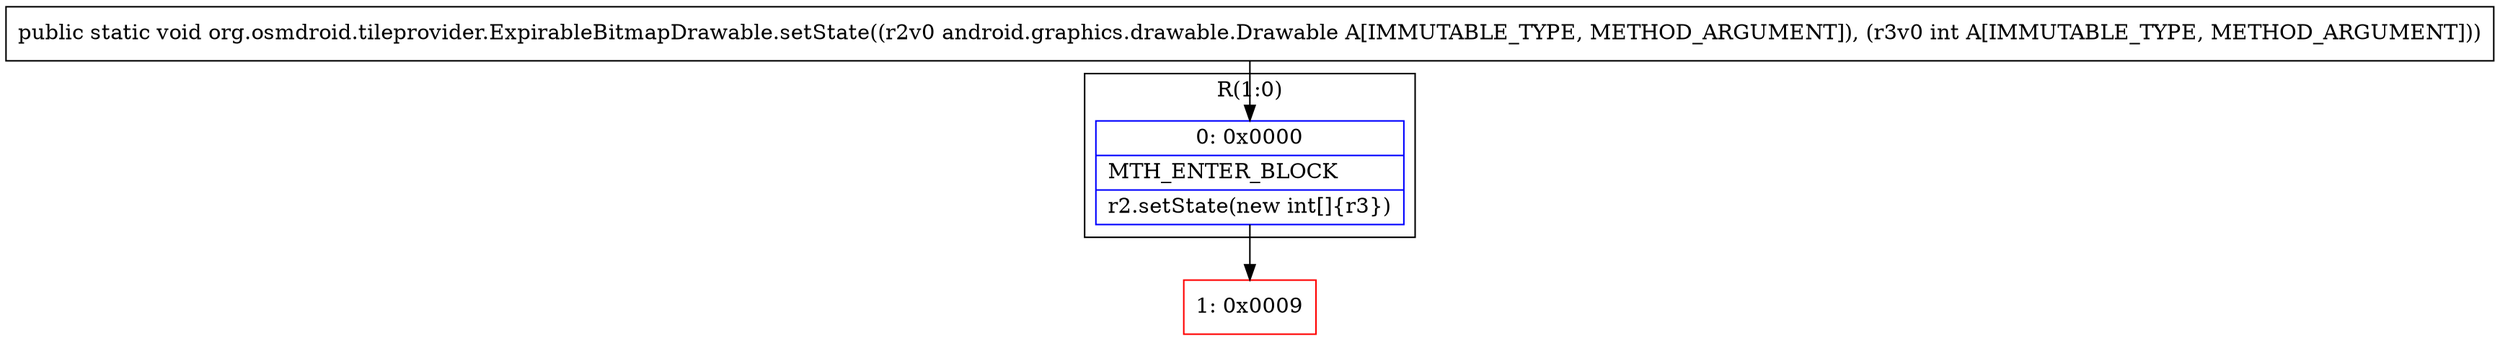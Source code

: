 digraph "CFG fororg.osmdroid.tileprovider.ExpirableBitmapDrawable.setState(Landroid\/graphics\/drawable\/Drawable;I)V" {
subgraph cluster_Region_568755513 {
label = "R(1:0)";
node [shape=record,color=blue];
Node_0 [shape=record,label="{0\:\ 0x0000|MTH_ENTER_BLOCK\l|r2.setState(new int[]\{r3\})\l}"];
}
Node_1 [shape=record,color=red,label="{1\:\ 0x0009}"];
MethodNode[shape=record,label="{public static void org.osmdroid.tileprovider.ExpirableBitmapDrawable.setState((r2v0 android.graphics.drawable.Drawable A[IMMUTABLE_TYPE, METHOD_ARGUMENT]), (r3v0 int A[IMMUTABLE_TYPE, METHOD_ARGUMENT])) }"];
MethodNode -> Node_0;
Node_0 -> Node_1;
}

